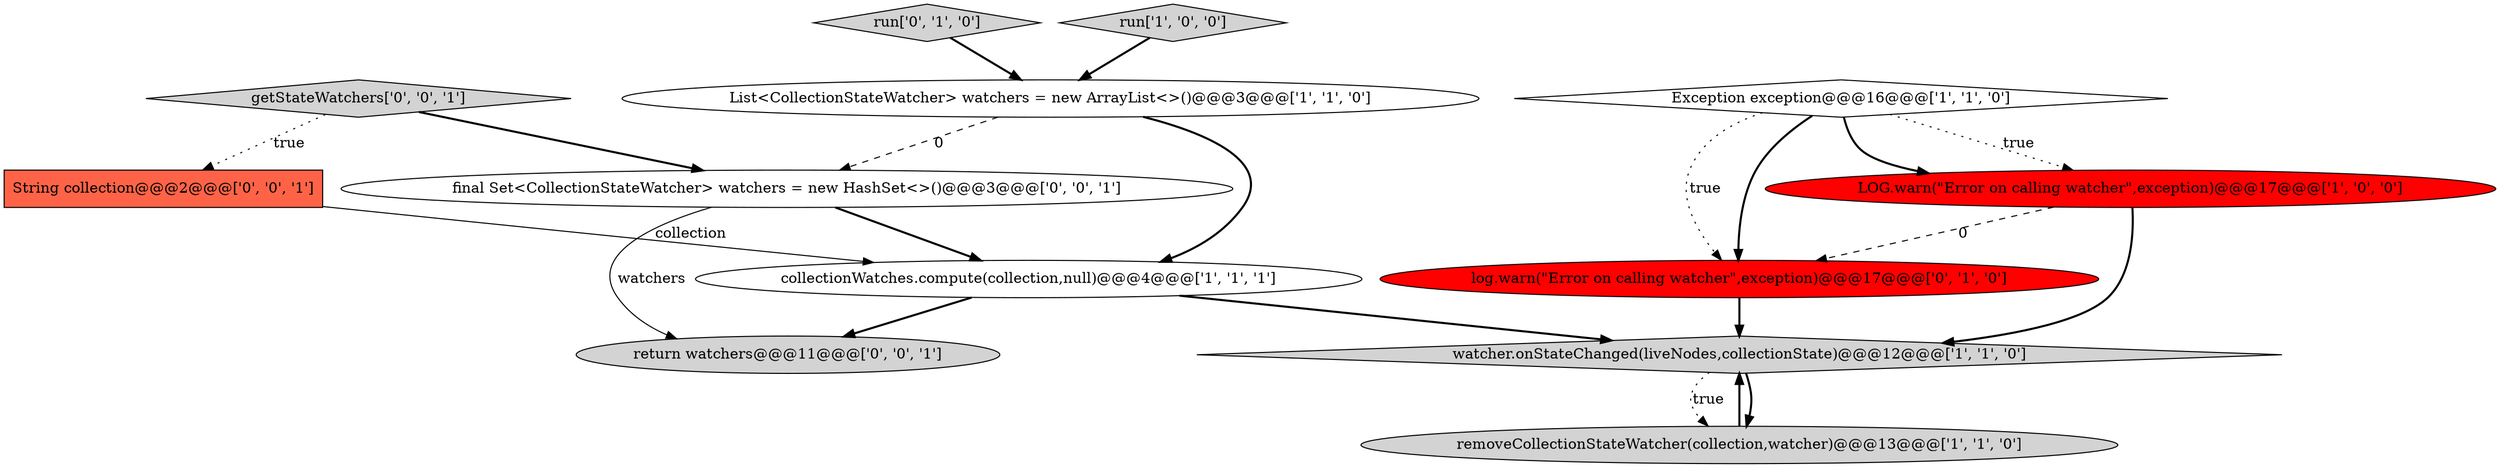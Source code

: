 digraph {
0 [style = filled, label = "collectionWatches.compute(collection,null)@@@4@@@['1', '1', '1']", fillcolor = white, shape = ellipse image = "AAA0AAABBB1BBB"];
4 [style = filled, label = "List<CollectionStateWatcher> watchers = new ArrayList<>()@@@3@@@['1', '1', '0']", fillcolor = white, shape = ellipse image = "AAA0AAABBB1BBB"];
1 [style = filled, label = "removeCollectionStateWatcher(collection,watcher)@@@13@@@['1', '1', '0']", fillcolor = lightgray, shape = ellipse image = "AAA0AAABBB1BBB"];
2 [style = filled, label = "watcher.onStateChanged(liveNodes,collectionState)@@@12@@@['1', '1', '0']", fillcolor = lightgray, shape = diamond image = "AAA0AAABBB1BBB"];
10 [style = filled, label = "final Set<CollectionStateWatcher> watchers = new HashSet<>()@@@3@@@['0', '0', '1']", fillcolor = white, shape = ellipse image = "AAA0AAABBB3BBB"];
12 [style = filled, label = "getStateWatchers['0', '0', '1']", fillcolor = lightgray, shape = diamond image = "AAA0AAABBB3BBB"];
9 [style = filled, label = "String collection@@@2@@@['0', '0', '1']", fillcolor = tomato, shape = box image = "AAA0AAABBB3BBB"];
6 [style = filled, label = "Exception exception@@@16@@@['1', '1', '0']", fillcolor = white, shape = diamond image = "AAA0AAABBB1BBB"];
8 [style = filled, label = "run['0', '1', '0']", fillcolor = lightgray, shape = diamond image = "AAA0AAABBB2BBB"];
5 [style = filled, label = "LOG.warn(\"Error on calling watcher\",exception)@@@17@@@['1', '0', '0']", fillcolor = red, shape = ellipse image = "AAA1AAABBB1BBB"];
11 [style = filled, label = "return watchers@@@11@@@['0', '0', '1']", fillcolor = lightgray, shape = ellipse image = "AAA0AAABBB3BBB"];
3 [style = filled, label = "run['1', '0', '0']", fillcolor = lightgray, shape = diamond image = "AAA0AAABBB1BBB"];
7 [style = filled, label = "log.warn(\"Error on calling watcher\",exception)@@@17@@@['0', '1', '0']", fillcolor = red, shape = ellipse image = "AAA1AAABBB2BBB"];
2->1 [style = bold, label=""];
0->2 [style = bold, label=""];
0->11 [style = bold, label=""];
3->4 [style = bold, label=""];
4->0 [style = bold, label=""];
6->5 [style = bold, label=""];
5->2 [style = bold, label=""];
12->10 [style = bold, label=""];
2->1 [style = dotted, label="true"];
7->2 [style = bold, label=""];
10->11 [style = solid, label="watchers"];
10->0 [style = bold, label=""];
9->0 [style = solid, label="collection"];
6->7 [style = dotted, label="true"];
1->2 [style = bold, label=""];
8->4 [style = bold, label=""];
5->7 [style = dashed, label="0"];
6->7 [style = bold, label=""];
4->10 [style = dashed, label="0"];
6->5 [style = dotted, label="true"];
12->9 [style = dotted, label="true"];
}
